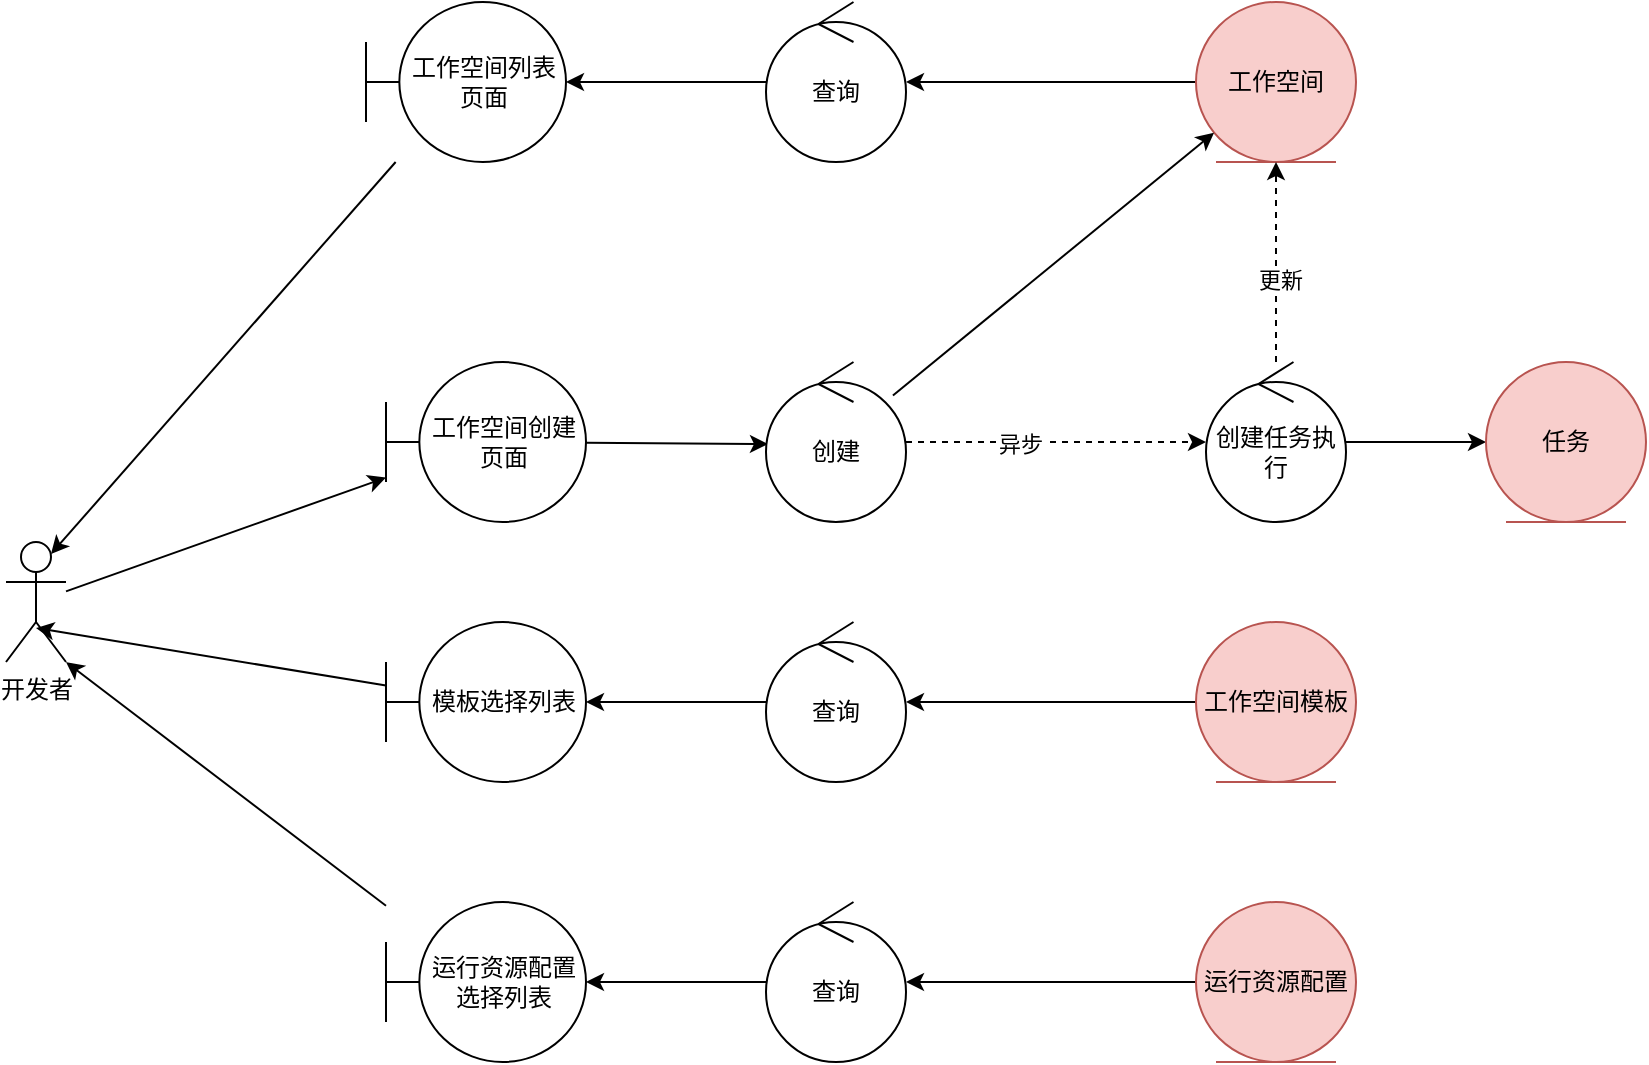 <mxfile>
    <diagram id="IDGVxpn3pse_Uq3YgccS" name="创建工作空间">
        <mxGraphModel dx="1016" dy="678" grid="1" gridSize="10" guides="1" tooltips="1" connect="1" arrows="1" fold="1" page="1" pageScale="1" pageWidth="827" pageHeight="1169" math="0" shadow="0">
            <root>
                <mxCell id="0"/>
                <mxCell id="1" parent="0"/>
                <mxCell id="15" style="edgeStyle=none;html=1;" parent="1" source="2" target="9" edge="1">
                    <mxGeometry relative="1" as="geometry"/>
                </mxCell>
                <mxCell id="2" value="开发者" style="shape=umlActor;verticalLabelPosition=bottom;verticalAlign=top;html=1;" parent="1" vertex="1">
                    <mxGeometry x="110" y="450" width="30" height="60" as="geometry"/>
                </mxCell>
                <mxCell id="etxt7aQ2lCyWIDj18NOP-49" style="edgeStyle=none;html=1;entryX=0.75;entryY=0.1;entryDx=0;entryDy=0;entryPerimeter=0;startArrow=none;startFill=0;endArrow=classic;endFill=1;" parent="1" source="3" target="2" edge="1">
                    <mxGeometry relative="1" as="geometry"/>
                </mxCell>
                <mxCell id="3" value="工作空间列表页面" style="shape=umlBoundary;whiteSpace=wrap;html=1;" parent="1" vertex="1">
                    <mxGeometry x="290" y="180" width="100" height="80" as="geometry"/>
                </mxCell>
                <mxCell id="8" style="edgeStyle=none;html=1;endArrow=none;endFill=0;startArrow=classic;startFill=1;" parent="1" source="4" target="5" edge="1">
                    <mxGeometry relative="1" as="geometry"/>
                </mxCell>
                <mxCell id="etxt7aQ2lCyWIDj18NOP-48" style="edgeStyle=none;html=1;startArrow=none;startFill=0;endArrow=classic;endFill=1;" parent="1" source="4" target="3" edge="1">
                    <mxGeometry relative="1" as="geometry"/>
                </mxCell>
                <mxCell id="4" value="查询" style="ellipse;shape=umlControl;whiteSpace=wrap;html=1;" parent="1" vertex="1">
                    <mxGeometry x="490" y="180" width="70" height="80" as="geometry"/>
                </mxCell>
                <mxCell id="5" value="工作空间" style="ellipse;shape=umlEntity;whiteSpace=wrap;html=1;fillColor=#f8cecc;strokeColor=#b85450;" parent="1" vertex="1">
                    <mxGeometry x="705" y="180" width="80" height="80" as="geometry"/>
                </mxCell>
                <mxCell id="22" style="edgeStyle=none;html=1;entryX=0.014;entryY=0.513;entryDx=0;entryDy=0;entryPerimeter=0;" parent="1" source="9" target="10" edge="1">
                    <mxGeometry relative="1" as="geometry"/>
                </mxCell>
                <mxCell id="9" value="工作空间创建页面" style="shape=umlBoundary;whiteSpace=wrap;html=1;" parent="1" vertex="1">
                    <mxGeometry x="300" y="360" width="100" height="80" as="geometry"/>
                </mxCell>
                <mxCell id="17" style="edgeStyle=none;html=1;" parent="1" source="10" target="5" edge="1">
                    <mxGeometry relative="1" as="geometry"/>
                </mxCell>
                <mxCell id="24" style="edgeStyle=none;html=1;dashed=1;" parent="1" source="10" target="23" edge="1">
                    <mxGeometry relative="1" as="geometry"/>
                </mxCell>
                <mxCell id="26" value="异步" style="edgeLabel;html=1;align=center;verticalAlign=middle;resizable=0;points=[];" parent="24" vertex="1" connectable="0">
                    <mxGeometry x="-0.247" y="-1" relative="1" as="geometry">
                        <mxPoint as="offset"/>
                    </mxGeometry>
                </mxCell>
                <mxCell id="10" value="创建" style="ellipse;shape=umlControl;whiteSpace=wrap;html=1;" parent="1" vertex="1">
                    <mxGeometry x="490" y="360" width="70" height="80" as="geometry"/>
                </mxCell>
                <mxCell id="etxt7aQ2lCyWIDj18NOP-44" style="edgeStyle=none;html=1;entryX=0.5;entryY=0.717;entryDx=0;entryDy=0;entryPerimeter=0;startArrow=none;startFill=0;endArrow=classic;endFill=1;" parent="1" source="18" target="2" edge="1">
                    <mxGeometry relative="1" as="geometry"/>
                </mxCell>
                <mxCell id="18" value="模板选择列表" style="shape=umlBoundary;whiteSpace=wrap;html=1;" parent="1" vertex="1">
                    <mxGeometry x="300" y="490" width="100" height="80" as="geometry"/>
                </mxCell>
                <mxCell id="etxt7aQ2lCyWIDj18NOP-45" style="edgeStyle=none;html=1;entryX=1;entryY=1;entryDx=0;entryDy=0;entryPerimeter=0;startArrow=none;startFill=0;endArrow=classic;endFill=1;" parent="1" source="20" target="2" edge="1">
                    <mxGeometry relative="1" as="geometry"/>
                </mxCell>
                <mxCell id="20" value="运行资源配置选择列表" style="shape=umlBoundary;whiteSpace=wrap;html=1;" parent="1" vertex="1">
                    <mxGeometry x="300" y="630" width="100" height="80" as="geometry"/>
                </mxCell>
                <mxCell id="27" style="edgeStyle=none;html=1;dashed=1;" parent="1" source="23" target="5" edge="1">
                    <mxGeometry relative="1" as="geometry"/>
                </mxCell>
                <mxCell id="28" value="更新" style="edgeLabel;html=1;align=center;verticalAlign=middle;resizable=0;points=[];" parent="27" vertex="1" connectable="0">
                    <mxGeometry x="-0.178" y="-2" relative="1" as="geometry">
                        <mxPoint as="offset"/>
                    </mxGeometry>
                </mxCell>
                <mxCell id="33" style="edgeStyle=none;html=1;entryX=0;entryY=0.5;entryDx=0;entryDy=0;startArrow=none;startFill=0;" parent="1" source="23" target="32" edge="1">
                    <mxGeometry relative="1" as="geometry"/>
                </mxCell>
                <mxCell id="23" value="创建任务执行" style="ellipse;shape=umlControl;whiteSpace=wrap;html=1;" parent="1" vertex="1">
                    <mxGeometry x="710" y="360" width="70" height="80" as="geometry"/>
                </mxCell>
                <mxCell id="32" value="任务" style="ellipse;shape=umlEntity;whiteSpace=wrap;html=1;fillColor=#f8cecc;strokeColor=#b85450;" parent="1" vertex="1">
                    <mxGeometry x="850" y="360" width="80" height="80" as="geometry"/>
                </mxCell>
                <mxCell id="etxt7aQ2lCyWIDj18NOP-46" style="edgeStyle=none;html=1;startArrow=none;startFill=0;endArrow=classic;endFill=1;" parent="1" source="35" target="18" edge="1">
                    <mxGeometry relative="1" as="geometry"/>
                </mxCell>
                <mxCell id="35" value="查询" style="ellipse;shape=umlControl;whiteSpace=wrap;html=1;" parent="1" vertex="1">
                    <mxGeometry x="490" y="490" width="70" height="80" as="geometry"/>
                </mxCell>
                <mxCell id="etxt7aQ2lCyWIDj18NOP-42" style="edgeStyle=none;html=1;startArrow=none;startFill=0;endArrow=classic;endFill=1;" parent="1" source="36" target="35" edge="1">
                    <mxGeometry relative="1" as="geometry"/>
                </mxCell>
                <mxCell id="36" value="工作空间模板" style="ellipse;shape=umlEntity;whiteSpace=wrap;html=1;fillColor=#f8cecc;strokeColor=#b85450;" parent="1" vertex="1">
                    <mxGeometry x="705" y="490" width="80" height="80" as="geometry"/>
                </mxCell>
                <mxCell id="etxt7aQ2lCyWIDj18NOP-47" style="edgeStyle=none;html=1;startArrow=none;startFill=0;endArrow=classic;endFill=1;" parent="1" source="39" target="20" edge="1">
                    <mxGeometry relative="1" as="geometry"/>
                </mxCell>
                <mxCell id="39" value="查询" style="ellipse;shape=umlControl;whiteSpace=wrap;html=1;" parent="1" vertex="1">
                    <mxGeometry x="490" y="630" width="70" height="80" as="geometry"/>
                </mxCell>
                <mxCell id="etxt7aQ2lCyWIDj18NOP-43" style="edgeStyle=none;html=1;startArrow=none;startFill=0;endArrow=classic;endFill=1;" parent="1" source="41" target="39" edge="1">
                    <mxGeometry relative="1" as="geometry"/>
                </mxCell>
                <mxCell id="41" value="运行资源配置" style="ellipse;shape=umlEntity;whiteSpace=wrap;html=1;fillColor=#f8cecc;strokeColor=#b85450;" parent="1" vertex="1">
                    <mxGeometry x="705" y="630" width="80" height="80" as="geometry"/>
                </mxCell>
            </root>
        </mxGraphModel>
    </diagram>
    <diagram id="yeJQH4tBxc30JaP64wpt" name="模板管理">
        <mxGraphModel dx="2278" dy="2138" grid="1" gridSize="10" guides="1" tooltips="1" connect="1" arrows="1" fold="1" page="1" pageScale="1" pageWidth="827" pageHeight="1169" math="0" shadow="0">
            <root>
                <mxCell id="0"/>
                <mxCell id="1" parent="0"/>
                <mxCell id="8K_17Q8uWAq0TFJDCVnj-10" style="edgeStyle=none;html=1;startArrow=none;startFill=0;fontSize=16;" edge="1" parent="1" source="OqWEFiyyIHxTmbvmUXVX-1" target="uy3te-0H02OB_nzeUCOm-2">
                    <mxGeometry relative="1" as="geometry"/>
                </mxCell>
                <mxCell id="FzZHe99dZFwPUrcgVN29-6" style="edgeStyle=none;html=1;startArrow=none;startFill=0;endArrow=classic;endFill=1;fontSize=16;" edge="1" parent="1" source="OqWEFiyyIHxTmbvmUXVX-1" target="FzZHe99dZFwPUrcgVN29-4">
                    <mxGeometry relative="1" as="geometry"/>
                </mxCell>
                <mxCell id="OqWEFiyyIHxTmbvmUXVX-1" value="开发者" style="shape=umlActor;verticalLabelPosition=bottom;verticalAlign=top;html=1;fontSize=16;" vertex="1" parent="1">
                    <mxGeometry x="-240" y="280" width="30" height="60" as="geometry"/>
                </mxCell>
                <mxCell id="PzICWuUkVmsD6b02UlB4-1" style="edgeStyle=none;html=1;entryX=0.9;entryY=0.883;entryDx=0;entryDy=0;entryPerimeter=0;startArrow=none;startFill=0;endArrow=classic;endFill=1;fontSize=16;" edge="1" parent="1" source="uy3te-0H02OB_nzeUCOm-1" target="OqWEFiyyIHxTmbvmUXVX-1">
                    <mxGeometry relative="1" as="geometry"/>
                </mxCell>
                <mxCell id="uy3te-0H02OB_nzeUCOm-1" value="个人模板列表页面" style="shape=umlBoundary;whiteSpace=wrap;html=1;fontSize=16;" vertex="1" parent="1">
                    <mxGeometry x="230" y="460" width="100" height="80" as="geometry"/>
                </mxCell>
                <mxCell id="PzICWuUkVmsD6b02UlB4-16" style="edgeStyle=none;html=1;startArrow=none;startFill=0;endArrow=classic;endFill=1;fontSize=16;" edge="1" parent="1" source="uy3te-0H02OB_nzeUCOm-2" target="PzICWuUkVmsD6b02UlB4-14">
                    <mxGeometry relative="1" as="geometry"/>
                </mxCell>
                <mxCell id="uy3te-0H02OB_nzeUCOm-2" value="创建个人自定义模板页面" style="shape=umlBoundary;whiteSpace=wrap;html=1;fontSize=16;" vertex="1" parent="1">
                    <mxGeometry x="230" y="690" width="100" height="80" as="geometry"/>
                </mxCell>
                <mxCell id="PzICWuUkVmsD6b02UlB4-2" style="edgeStyle=none;html=1;entryX=1;entryY=0.333;entryDx=0;entryDy=0;entryPerimeter=0;startArrow=none;startFill=0;endArrow=classic;endFill=1;fontSize=16;" edge="1" parent="1" source="8K_17Q8uWAq0TFJDCVnj-1" target="OqWEFiyyIHxTmbvmUXVX-1">
                    <mxGeometry relative="1" as="geometry"/>
                </mxCell>
                <mxCell id="8K_17Q8uWAq0TFJDCVnj-1" value="团队模板列表页面" style="shape=umlBoundary;whiteSpace=wrap;html=1;fontSize=16;" vertex="1" parent="1">
                    <mxGeometry x="230" y="280" width="100" height="80" as="geometry"/>
                </mxCell>
                <mxCell id="PzICWuUkVmsD6b02UlB4-3" style="edgeStyle=none;html=1;startArrow=classic;startFill=1;endArrow=classic;endFill=1;fontSize=16;" edge="1" parent="1" source="8K_17Q8uWAq0TFJDCVnj-2" target="OqWEFiyyIHxTmbvmUXVX-1">
                    <mxGeometry relative="1" as="geometry"/>
                </mxCell>
                <mxCell id="PzICWuUkVmsD6b02UlB4-5" style="edgeStyle=none;html=1;startArrow=classic;startFill=1;endArrow=classic;endFill=1;fontSize=16;" edge="1" parent="1" source="8K_17Q8uWAq0TFJDCVnj-2" target="8K_17Q8uWAq0TFJDCVnj-6">
                    <mxGeometry relative="1" as="geometry"/>
                </mxCell>
                <mxCell id="8K_17Q8uWAq0TFJDCVnj-2" value="收藏模板列表页面" style="shape=umlBoundary;whiteSpace=wrap;html=1;fontSize=16;" vertex="1" parent="1">
                    <mxGeometry x="230" y="100" width="100" height="80" as="geometry"/>
                </mxCell>
                <mxCell id="PzICWuUkVmsD6b02UlB4-8" style="edgeStyle=none;html=1;startArrow=none;startFill=0;endArrow=classic;endFill=1;fontSize=16;" edge="1" parent="1" source="8K_17Q8uWAq0TFJDCVnj-3" target="uy3te-0H02OB_nzeUCOm-1">
                    <mxGeometry relative="1" as="geometry"/>
                </mxCell>
                <mxCell id="PzICWuUkVmsD6b02UlB4-31" style="edgeStyle=none;html=1;startArrow=none;startFill=0;endArrow=classic;endFill=1;fontSize=16;" edge="1" parent="1" source="8K_17Q8uWAq0TFJDCVnj-3" target="PzICWuUkVmsD6b02UlB4-30">
                    <mxGeometry relative="1" as="geometry"/>
                </mxCell>
                <mxCell id="8K_17Q8uWAq0TFJDCVnj-3" value="查询" style="ellipse;shape=umlControl;whiteSpace=wrap;html=1;fontSize=16;" vertex="1" parent="1">
                    <mxGeometry x="470" y="460" width="70" height="80" as="geometry"/>
                </mxCell>
                <mxCell id="PzICWuUkVmsD6b02UlB4-7" style="edgeStyle=none;html=1;startArrow=none;startFill=0;endArrow=classic;endFill=1;fontSize=16;" edge="1" parent="1" source="8K_17Q8uWAq0TFJDCVnj-4" target="8K_17Q8uWAq0TFJDCVnj-1">
                    <mxGeometry relative="1" as="geometry"/>
                </mxCell>
                <mxCell id="8K_17Q8uWAq0TFJDCVnj-4" value="查询" style="ellipse;shape=umlControl;whiteSpace=wrap;html=1;fontSize=16;" vertex="1" parent="1">
                    <mxGeometry x="470" y="280" width="70" height="80" as="geometry"/>
                </mxCell>
                <mxCell id="PzICWuUkVmsD6b02UlB4-4" style="edgeStyle=none;html=1;startArrow=none;startFill=0;endArrow=classic;endFill=1;fontSize=16;" edge="1" parent="1" source="8K_17Q8uWAq0TFJDCVnj-5" target="8K_17Q8uWAq0TFJDCVnj-2">
                    <mxGeometry relative="1" as="geometry"/>
                </mxCell>
                <mxCell id="8K_17Q8uWAq0TFJDCVnj-5" value="查询" style="ellipse;shape=umlControl;whiteSpace=wrap;html=1;fontSize=16;" vertex="1" parent="1">
                    <mxGeometry x="470" y="50" width="70" height="80" as="geometry"/>
                </mxCell>
                <mxCell id="PzICWuUkVmsD6b02UlB4-19" style="edgeStyle=none;html=1;entryX=-0.012;entryY=0.713;entryDx=0;entryDy=0;entryPerimeter=0;startArrow=none;startFill=0;endArrow=classic;endFill=1;fontSize=16;" edge="1" parent="1" source="8K_17Q8uWAq0TFJDCVnj-6" target="PzICWuUkVmsD6b02UlB4-18">
                    <mxGeometry relative="1" as="geometry"/>
                </mxCell>
                <mxCell id="8K_17Q8uWAq0TFJDCVnj-6" value="取消收藏" style="ellipse;shape=umlControl;whiteSpace=wrap;html=1;fontSize=16;" vertex="1" parent="1">
                    <mxGeometry x="470" y="160" width="70" height="80" as="geometry"/>
                </mxCell>
                <mxCell id="PzICWuUkVmsD6b02UlB4-11" style="edgeStyle=none;html=1;startArrow=none;startFill=0;endArrow=classic;endFill=1;fontSize=16;" edge="1" parent="1" source="PzICWuUkVmsD6b02UlB4-9" target="8K_17Q8uWAq0TFJDCVnj-4">
                    <mxGeometry relative="1" as="geometry"/>
                </mxCell>
                <mxCell id="PzICWuUkVmsD6b02UlB4-9" value="团队模板" style="ellipse;shape=umlEntity;whiteSpace=wrap;html=1;fillColor=#f8cecc;strokeColor=#b85450;fontSize=16;" vertex="1" parent="1">
                    <mxGeometry x="700" y="280" width="80" height="80" as="geometry"/>
                </mxCell>
                <mxCell id="PzICWuUkVmsD6b02UlB4-22" style="edgeStyle=none;html=1;entryX=0;entryY=0.638;entryDx=0;entryDy=0;entryPerimeter=0;startArrow=none;startFill=0;endArrow=classic;endFill=1;fontSize=16;" edge="1" parent="1" source="PzICWuUkVmsD6b02UlB4-14" target="PzICWuUkVmsD6b02UlB4-17">
                    <mxGeometry relative="1" as="geometry"/>
                </mxCell>
                <mxCell id="PzICWuUkVmsD6b02UlB4-14" value="创建" style="ellipse;shape=umlControl;whiteSpace=wrap;html=1;fontSize=16;" vertex="1" parent="1">
                    <mxGeometry x="480" y="690" width="70" height="80" as="geometry"/>
                </mxCell>
                <mxCell id="PzICWuUkVmsD6b02UlB4-21" style="edgeStyle=none;html=1;startArrow=none;startFill=0;endArrow=classic;endFill=1;fontSize=16;" edge="1" parent="1" source="PzICWuUkVmsD6b02UlB4-17" target="8K_17Q8uWAq0TFJDCVnj-3">
                    <mxGeometry relative="1" as="geometry"/>
                </mxCell>
                <mxCell id="PzICWuUkVmsD6b02UlB4-17" value="个人模板" style="ellipse;shape=umlEntity;whiteSpace=wrap;html=1;fillColor=#f8cecc;strokeColor=#b85450;fontSize=16;" vertex="1" parent="1">
                    <mxGeometry x="700" y="560" width="80" height="80" as="geometry"/>
                </mxCell>
                <mxCell id="PzICWuUkVmsD6b02UlB4-20" style="edgeStyle=none;html=1;startArrow=none;startFill=0;endArrow=classic;endFill=1;fontSize=16;" edge="1" parent="1" source="PzICWuUkVmsD6b02UlB4-18" target="8K_17Q8uWAq0TFJDCVnj-5">
                    <mxGeometry relative="1" as="geometry"/>
                </mxCell>
                <mxCell id="PzICWuUkVmsD6b02UlB4-18" value="收藏模板" style="ellipse;shape=umlEntity;whiteSpace=wrap;html=1;fillColor=#f8cecc;strokeColor=#b85450;fontSize=16;" vertex="1" parent="1">
                    <mxGeometry x="700" y="50" width="80" height="80" as="geometry"/>
                </mxCell>
                <mxCell id="PzICWuUkVmsD6b02UlB4-28" style="edgeStyle=none;html=1;startArrow=none;startFill=0;endArrow=classic;endFill=1;fontSize=16;" edge="1" parent="1" source="PzICWuUkVmsD6b02UlB4-23" target="PzICWuUkVmsD6b02UlB4-26">
                    <mxGeometry relative="1" as="geometry"/>
                </mxCell>
                <mxCell id="PzICWuUkVmsD6b02UlB4-23" value="个人模板分享页面" style="shape=umlBoundary;whiteSpace=wrap;html=1;flipV=1;flipH=1;fontSize=16;" vertex="1" parent="1">
                    <mxGeometry x="1030" y="280" width="100" height="80" as="geometry"/>
                </mxCell>
                <mxCell id="PzICWuUkVmsD6b02UlB4-29" style="edgeStyle=none;html=1;startArrow=none;startFill=0;endArrow=classic;endFill=1;fontSize=16;" edge="1" parent="1" source="PzICWuUkVmsD6b02UlB4-24" target="PzICWuUkVmsD6b02UlB4-23">
                    <mxGeometry relative="1" as="geometry"/>
                </mxCell>
                <mxCell id="PzICWuUkVmsD6b02UlB4-24" value="开发者" style="shape=umlActor;verticalLabelPosition=bottom;verticalAlign=top;html=1;fontSize=16;" vertex="1" parent="1">
                    <mxGeometry x="1211" y="380" width="30" height="60" as="geometry"/>
                </mxCell>
                <mxCell id="PzICWuUkVmsD6b02UlB4-27" style="edgeStyle=none;html=1;startArrow=none;startFill=0;endArrow=classic;endFill=1;fontSize=16;" edge="1" parent="1" source="PzICWuUkVmsD6b02UlB4-26" target="PzICWuUkVmsD6b02UlB4-9">
                    <mxGeometry relative="1" as="geometry"/>
                </mxCell>
                <mxCell id="PzICWuUkVmsD6b02UlB4-26" value="共享" style="ellipse;shape=umlControl;whiteSpace=wrap;html=1;fontSize=16;" vertex="1" parent="1">
                    <mxGeometry x="870" y="280" width="70" height="80" as="geometry"/>
                </mxCell>
                <mxCell id="PzICWuUkVmsD6b02UlB4-32" style="edgeStyle=none;html=1;entryX=0;entryY=1;entryDx=0;entryDy=0;entryPerimeter=0;startArrow=none;startFill=0;endArrow=classic;endFill=1;fontSize=16;" edge="1" parent="1" source="PzICWuUkVmsD6b02UlB4-30" target="PzICWuUkVmsD6b02UlB4-24">
                    <mxGeometry relative="1" as="geometry"/>
                </mxCell>
                <mxCell id="PzICWuUkVmsD6b02UlB4-30" value="个人模板列表页面" style="shape=umlBoundary;whiteSpace=wrap;html=1;flipH=1;fontSize=16;" vertex="1" parent="1">
                    <mxGeometry x="1030" y="460" width="100" height="80" as="geometry"/>
                </mxCell>
                <mxCell id="FzZHe99dZFwPUrcgVN29-5" style="edgeStyle=none;html=1;entryX=0.5;entryY=0;entryDx=0;entryDy=0;entryPerimeter=0;startArrow=none;startFill=0;endArrow=classic;endFill=1;fontSize=16;" edge="1" parent="1" source="FzZHe99dZFwPUrcgVN29-1" target="OqWEFiyyIHxTmbvmUXVX-1">
                    <mxGeometry relative="1" as="geometry"/>
                </mxCell>
                <mxCell id="FzZHe99dZFwPUrcgVN29-1" value="系统模板列表页面" style="shape=umlBoundary;whiteSpace=wrap;html=1;fontSize=16;" vertex="1" parent="1">
                    <mxGeometry x="230" y="-220" width="100" height="80" as="geometry"/>
                </mxCell>
                <mxCell id="FzZHe99dZFwPUrcgVN29-8" style="edgeStyle=none;html=1;entryX=0.991;entryY=0.382;entryDx=0;entryDy=0;entryPerimeter=0;startArrow=none;startFill=0;endArrow=classic;endFill=1;fontSize=16;" edge="1" parent="1" source="FzZHe99dZFwPUrcgVN29-2" target="FzZHe99dZFwPUrcgVN29-1">
                    <mxGeometry relative="1" as="geometry"/>
                </mxCell>
                <mxCell id="FzZHe99dZFwPUrcgVN29-2" value="查询" style="ellipse;shape=umlControl;whiteSpace=wrap;html=1;fontSize=16;" vertex="1" parent="1">
                    <mxGeometry x="470" y="-230" width="70" height="80" as="geometry"/>
                </mxCell>
                <mxCell id="FzZHe99dZFwPUrcgVN29-7" style="edgeStyle=none;html=1;startArrow=none;startFill=0;endArrow=classic;endFill=1;fontSize=16;" edge="1" parent="1" source="FzZHe99dZFwPUrcgVN29-3" target="FzZHe99dZFwPUrcgVN29-2">
                    <mxGeometry relative="1" as="geometry"/>
                </mxCell>
                <mxCell id="FzZHe99dZFwPUrcgVN29-3" value="系统模板" style="ellipse;shape=umlEntity;whiteSpace=wrap;html=1;fillColor=#f8cecc;strokeColor=#b85450;fontSize=16;" vertex="1" parent="1">
                    <mxGeometry x="700" y="-110" width="80" height="80" as="geometry"/>
                </mxCell>
                <mxCell id="FzZHe99dZFwPUrcgVN29-10" style="edgeStyle=none;html=1;entryX=0.029;entryY=0.65;entryDx=0;entryDy=0;entryPerimeter=0;startArrow=none;startFill=0;endArrow=classic;endFill=1;fontSize=16;" edge="1" parent="1" source="FzZHe99dZFwPUrcgVN29-4" target="FzZHe99dZFwPUrcgVN29-9">
                    <mxGeometry relative="1" as="geometry"/>
                </mxCell>
                <mxCell id="FzZHe99dZFwPUrcgVN29-4" value="系统模板收藏功能" style="shape=umlBoundary;whiteSpace=wrap;html=1;fontSize=16;" vertex="1" parent="1">
                    <mxGeometry x="230" y="-70" width="100" height="80" as="geometry"/>
                </mxCell>
                <mxCell id="FzZHe99dZFwPUrcgVN29-11" style="edgeStyle=none;html=1;startArrow=none;startFill=0;endArrow=classic;endFill=1;fontSize=16;" edge="1" parent="1" source="FzZHe99dZFwPUrcgVN29-9" target="PzICWuUkVmsD6b02UlB4-18">
                    <mxGeometry relative="1" as="geometry"/>
                </mxCell>
                <mxCell id="FzZHe99dZFwPUrcgVN29-9" value="收藏" style="ellipse;shape=umlControl;whiteSpace=wrap;html=1;fontSize=16;" vertex="1" parent="1">
                    <mxGeometry x="470" y="-80" width="70" height="80" as="geometry"/>
                </mxCell>
            </root>
        </mxGraphModel>
    </diagram>
    <diagram id="Flgzh8cfKd3QCi1p3TJr" name="工作空间管理">
        <mxGraphModel dx="1195" dy="798" grid="1" gridSize="10" guides="1" tooltips="1" connect="1" arrows="1" fold="1" page="1" pageScale="1" pageWidth="827" pageHeight="1169" math="0" shadow="0">
            <root>
                <mxCell id="0"/>
                <mxCell id="1" parent="0"/>
                <mxCell id="9vwQvxbasJ-O5W1-tqDd-18" style="edgeStyle=none;html=1;fontSize=15;" edge="1" parent="1" source="9vwQvxbasJ-O5W1-tqDd-1" target="9vwQvxbasJ-O5W1-tqDd-5">
                    <mxGeometry relative="1" as="geometry"/>
                </mxCell>
                <mxCell id="9vwQvxbasJ-O5W1-tqDd-41" style="edgeStyle=none;html=1;fontSize=15;" edge="1" parent="1" source="9vwQvxbasJ-O5W1-tqDd-1" target="9vwQvxbasJ-O5W1-tqDd-6">
                    <mxGeometry relative="1" as="geometry"/>
                </mxCell>
                <mxCell id="9vwQvxbasJ-O5W1-tqDd-1" value="开发者" style="shape=umlActor;verticalLabelPosition=bottom;verticalAlign=top;html=1;fontSize=15;" vertex="1" parent="1">
                    <mxGeometry x="1430" y="450" width="30" height="60" as="geometry"/>
                </mxCell>
                <mxCell id="9vwQvxbasJ-O5W1-tqDd-22" style="edgeStyle=none;html=1;entryX=0.75;entryY=0.1;entryDx=0;entryDy=0;entryPerimeter=0;fontSize=15;" edge="1" parent="1" source="9vwQvxbasJ-O5W1-tqDd-2" target="9vwQvxbasJ-O5W1-tqDd-16">
                    <mxGeometry relative="1" as="geometry"/>
                </mxCell>
                <mxCell id="9vwQvxbasJ-O5W1-tqDd-2" value="工作空间列表界面" style="shape=umlBoundary;whiteSpace=wrap;html=1;fontSize=15;" vertex="1" parent="1">
                    <mxGeometry x="300" y="190" width="100" height="80" as="geometry"/>
                </mxCell>
                <mxCell id="9vwQvxbasJ-O5W1-tqDd-29" style="edgeStyle=none;html=1;fontSize=15;" edge="1" parent="1" source="9vwQvxbasJ-O5W1-tqDd-3" target="9vwQvxbasJ-O5W1-tqDd-9">
                    <mxGeometry relative="1" as="geometry"/>
                </mxCell>
                <mxCell id="9vwQvxbasJ-O5W1-tqDd-3" value="停止工作空间功能" style="shape=umlBoundary;whiteSpace=wrap;html=1;fontSize=15;" vertex="1" parent="1">
                    <mxGeometry x="300" y="310" width="100" height="80" as="geometry"/>
                </mxCell>
                <mxCell id="9vwQvxbasJ-O5W1-tqDd-30" style="edgeStyle=none;html=1;fontSize=15;" edge="1" parent="1" source="9vwQvxbasJ-O5W1-tqDd-4" target="9vwQvxbasJ-O5W1-tqDd-10">
                    <mxGeometry relative="1" as="geometry"/>
                </mxCell>
                <mxCell id="9vwQvxbasJ-O5W1-tqDd-4" value="重启工作空间功能" style="shape=umlBoundary;whiteSpace=wrap;html=1;fontSize=15;" vertex="1" parent="1">
                    <mxGeometry x="300" y="420" width="100" height="80" as="geometry"/>
                </mxCell>
                <mxCell id="9vwQvxbasJ-O5W1-tqDd-19" style="edgeStyle=none;html=1;fontSize=15;" edge="1" parent="1" source="9vwQvxbasJ-O5W1-tqDd-5" target="9vwQvxbasJ-O5W1-tqDd-11">
                    <mxGeometry relative="1" as="geometry"/>
                </mxCell>
                <mxCell id="9vwQvxbasJ-O5W1-tqDd-5" value="挂载数据空间功能" style="shape=umlBoundary;whiteSpace=wrap;html=1;flipH=1;fontSize=15;" vertex="1" parent="1">
                    <mxGeometry x="1261" y="500" width="100" height="80" as="geometry"/>
                </mxCell>
                <mxCell id="9vwQvxbasJ-O5W1-tqDd-32" style="edgeStyle=none;html=1;fontSize=15;" edge="1" parent="1" source="9vwQvxbasJ-O5W1-tqDd-6" target="9vwQvxbasJ-O5W1-tqDd-12">
                    <mxGeometry relative="1" as="geometry"/>
                </mxCell>
                <mxCell id="9vwQvxbasJ-O5W1-tqDd-6" value="制作镜像功能" style="shape=umlBoundary;whiteSpace=wrap;html=1;fontSize=15;flipH=1;" vertex="1" parent="1">
                    <mxGeometry x="1261" y="290" width="100" height="80" as="geometry"/>
                </mxCell>
                <mxCell id="9vwQvxbasJ-O5W1-tqDd-31" style="edgeStyle=none;html=1;fontSize=15;" edge="1" parent="1" source="9vwQvxbasJ-O5W1-tqDd-7" target="9vwQvxbasJ-O5W1-tqDd-13">
                    <mxGeometry relative="1" as="geometry"/>
                </mxCell>
                <mxCell id="9vwQvxbasJ-O5W1-tqDd-7" value="删除工作空间功能" style="shape=umlBoundary;whiteSpace=wrap;html=1;fontSize=15;" vertex="1" parent="1">
                    <mxGeometry x="300" y="550" width="100" height="80" as="geometry"/>
                </mxCell>
                <mxCell id="9vwQvxbasJ-O5W1-tqDd-27" style="edgeStyle=none;html=1;fontSize=15;" edge="1" parent="1" source="9vwQvxbasJ-O5W1-tqDd-8" target="9vwQvxbasJ-O5W1-tqDd-2">
                    <mxGeometry relative="1" as="geometry"/>
                </mxCell>
                <mxCell id="9vwQvxbasJ-O5W1-tqDd-8" value="查询" style="ellipse;shape=umlControl;whiteSpace=wrap;html=1;fontSize=15;" vertex="1" parent="1">
                    <mxGeometry x="550" y="190" width="70" height="80" as="geometry"/>
                </mxCell>
                <mxCell id="9vwQvxbasJ-O5W1-tqDd-49" style="edgeStyle=none;html=1;fontSize=15;dashed=1;" edge="1" parent="1" source="9vwQvxbasJ-O5W1-tqDd-9" target="9vwQvxbasJ-O5W1-tqDd-48">
                    <mxGeometry relative="1" as="geometry"/>
                </mxCell>
                <mxCell id="9vwQvxbasJ-O5W1-tqDd-9" value="停止" style="ellipse;shape=umlControl;whiteSpace=wrap;html=1;fontSize=15;" vertex="1" parent="1">
                    <mxGeometry x="550" y="310" width="70" height="80" as="geometry"/>
                </mxCell>
                <mxCell id="9vwQvxbasJ-O5W1-tqDd-50" style="edgeStyle=none;html=1;fontSize=15;dashed=1;" edge="1" parent="1" source="9vwQvxbasJ-O5W1-tqDd-10" target="9vwQvxbasJ-O5W1-tqDd-48">
                    <mxGeometry relative="1" as="geometry"/>
                </mxCell>
                <mxCell id="9vwQvxbasJ-O5W1-tqDd-10" value="重启" style="ellipse;shape=umlControl;whiteSpace=wrap;html=1;fontSize=15;" vertex="1" parent="1">
                    <mxGeometry x="550" y="420" width="70" height="80" as="geometry"/>
                </mxCell>
                <mxCell id="9vwQvxbasJ-O5W1-tqDd-20" style="edgeStyle=none;html=1;fontSize=15;" edge="1" parent="1" source="9vwQvxbasJ-O5W1-tqDd-11" target="9vwQvxbasJ-O5W1-tqDd-34">
                    <mxGeometry relative="1" as="geometry"/>
                </mxCell>
                <mxCell id="9vwQvxbasJ-O5W1-tqDd-11" value="挂载数据空间" style="ellipse;shape=umlControl;whiteSpace=wrap;html=1;fontSize=15;" vertex="1" parent="1">
                    <mxGeometry x="1130" y="500" width="70" height="80" as="geometry"/>
                </mxCell>
                <mxCell id="9vwQvxbasJ-O5W1-tqDd-56" style="edgeStyle=none;html=1;fontSize=15;dashed=1;" edge="1" parent="1" source="9vwQvxbasJ-O5W1-tqDd-12" target="9vwQvxbasJ-O5W1-tqDd-58">
                    <mxGeometry relative="1" as="geometry"/>
                </mxCell>
                <mxCell id="9vwQvxbasJ-O5W1-tqDd-12" value="制作镜像" style="ellipse;shape=umlControl;whiteSpace=wrap;html=1;fontSize=15;" vertex="1" parent="1">
                    <mxGeometry x="1120" y="290" width="70" height="80" as="geometry"/>
                </mxCell>
                <mxCell id="9vwQvxbasJ-O5W1-tqDd-51" style="edgeStyle=none;html=1;fontSize=15;dashed=1;" edge="1" parent="1" source="9vwQvxbasJ-O5W1-tqDd-13" target="9vwQvxbasJ-O5W1-tqDd-48">
                    <mxGeometry relative="1" as="geometry"/>
                </mxCell>
                <mxCell id="9vwQvxbasJ-O5W1-tqDd-13" value="删除销毁" style="ellipse;shape=umlControl;whiteSpace=wrap;html=1;fontSize=15;" vertex="1" parent="1">
                    <mxGeometry x="550" y="550" width="70" height="80" as="geometry"/>
                </mxCell>
                <mxCell id="9vwQvxbasJ-O5W1-tqDd-26" style="edgeStyle=none;html=1;fontSize=15;" edge="1" parent="1" source="9vwQvxbasJ-O5W1-tqDd-14" target="9vwQvxbasJ-O5W1-tqDd-8">
                    <mxGeometry relative="1" as="geometry"/>
                </mxCell>
                <mxCell id="9vwQvxbasJ-O5W1-tqDd-60" style="edgeStyle=none;html=1;fontSize=15;" edge="1" parent="1" source="9vwQvxbasJ-O5W1-tqDd-14" target="9vwQvxbasJ-O5W1-tqDd-58">
                    <mxGeometry relative="1" as="geometry"/>
                </mxCell>
                <mxCell id="9vwQvxbasJ-O5W1-tqDd-14" value="工作空间" style="ellipse;shape=umlEntity;whiteSpace=wrap;html=1;fontSize=15;fillColor=#f8cecc;strokeColor=#b85450;" vertex="1" parent="1">
                    <mxGeometry x="740" y="190" width="80" height="80" as="geometry"/>
                </mxCell>
                <mxCell id="9vwQvxbasJ-O5W1-tqDd-39" style="edgeStyle=none;html=1;entryX=0;entryY=0.75;entryDx=0;entryDy=0;entryPerimeter=0;fontSize=15;" edge="1" parent="1" source="9vwQvxbasJ-O5W1-tqDd-15" target="9vwQvxbasJ-O5W1-tqDd-11">
                    <mxGeometry relative="1" as="geometry"/>
                </mxCell>
                <mxCell id="9vwQvxbasJ-O5W1-tqDd-46" style="edgeStyle=none;html=1;fontSize=15;" edge="1" parent="1" source="9vwQvxbasJ-O5W1-tqDd-15" target="9vwQvxbasJ-O5W1-tqDd-45">
                    <mxGeometry relative="1" as="geometry"/>
                </mxCell>
                <mxCell id="9vwQvxbasJ-O5W1-tqDd-15" value="数据空间" style="ellipse;shape=umlEntity;whiteSpace=wrap;html=1;fontSize=15;fillColor=#f8cecc;strokeColor=#b85450;" vertex="1" parent="1">
                    <mxGeometry x="960" y="610" width="80" height="80" as="geometry"/>
                </mxCell>
                <mxCell id="9vwQvxbasJ-O5W1-tqDd-21" style="edgeStyle=none;html=1;entryX=0.003;entryY=0.768;entryDx=0;entryDy=0;entryPerimeter=0;fontSize=15;" edge="1" parent="1" source="9vwQvxbasJ-O5W1-tqDd-16" target="9vwQvxbasJ-O5W1-tqDd-3">
                    <mxGeometry relative="1" as="geometry"/>
                </mxCell>
                <mxCell id="9vwQvxbasJ-O5W1-tqDd-23" style="edgeStyle=none;html=1;fontSize=15;" edge="1" parent="1" source="9vwQvxbasJ-O5W1-tqDd-16" target="9vwQvxbasJ-O5W1-tqDd-4">
                    <mxGeometry relative="1" as="geometry"/>
                </mxCell>
                <mxCell id="9vwQvxbasJ-O5W1-tqDd-24" style="edgeStyle=none;html=1;fontSize=15;" edge="1" parent="1" source="9vwQvxbasJ-O5W1-tqDd-16" target="9vwQvxbasJ-O5W1-tqDd-7">
                    <mxGeometry relative="1" as="geometry"/>
                </mxCell>
                <mxCell id="9vwQvxbasJ-O5W1-tqDd-16" value="开发者" style="shape=umlActor;verticalLabelPosition=bottom;verticalAlign=top;html=1;fontSize=15;" vertex="1" parent="1">
                    <mxGeometry x="100" y="380" width="30" height="60" as="geometry"/>
                </mxCell>
                <mxCell id="9vwQvxbasJ-O5W1-tqDd-17" value="镜像" style="ellipse;shape=umlEntity;whiteSpace=wrap;html=1;fontSize=15;fillColor=#f8cecc;strokeColor=#b85450;" vertex="1" parent="1">
                    <mxGeometry x="960" y="190" width="80" height="80" as="geometry"/>
                </mxCell>
                <mxCell id="9vwQvxbasJ-O5W1-tqDd-59" style="edgeStyle=none;html=1;fontSize=15;" edge="1" parent="1" source="9vwQvxbasJ-O5W1-tqDd-34" target="9vwQvxbasJ-O5W1-tqDd-58">
                    <mxGeometry relative="1" as="geometry"/>
                </mxCell>
                <mxCell id="9vwQvxbasJ-O5W1-tqDd-34" value="运行容器" style="ellipse;shape=umlEntity;whiteSpace=wrap;html=1;fontSize=15;fillColor=#f8cecc;strokeColor=#b85450;" vertex="1" parent="1">
                    <mxGeometry x="960" y="420" width="80" height="80" as="geometry"/>
                </mxCell>
                <mxCell id="9vwQvxbasJ-O5W1-tqDd-44" style="edgeStyle=none;html=1;fontSize=15;" edge="1" parent="1" source="9vwQvxbasJ-O5W1-tqDd-42" target="9vwQvxbasJ-O5W1-tqDd-1">
                    <mxGeometry relative="1" as="geometry"/>
                </mxCell>
                <mxCell id="9vwQvxbasJ-O5W1-tqDd-42" value="数据空间列表界面" style="shape=umlBoundary;whiteSpace=wrap;html=1;flipH=1;fontSize=15;" vertex="1" parent="1">
                    <mxGeometry x="1261" y="650" width="100" height="80" as="geometry"/>
                </mxCell>
                <mxCell id="9vwQvxbasJ-O5W1-tqDd-47" style="edgeStyle=none;html=1;fontSize=15;" edge="1" parent="1" source="9vwQvxbasJ-O5W1-tqDd-45" target="9vwQvxbasJ-O5W1-tqDd-42">
                    <mxGeometry relative="1" as="geometry"/>
                </mxCell>
                <mxCell id="9vwQvxbasJ-O5W1-tqDd-45" value="查询" style="ellipse;shape=umlControl;whiteSpace=wrap;html=1;fontSize=15;" vertex="1" parent="1">
                    <mxGeometry x="1130" y="650" width="70" height="80" as="geometry"/>
                </mxCell>
                <mxCell id="9vwQvxbasJ-O5W1-tqDd-52" style="edgeStyle=none;html=1;fontSize=15;" edge="1" parent="1" source="9vwQvxbasJ-O5W1-tqDd-48" target="9vwQvxbasJ-O5W1-tqDd-34">
                    <mxGeometry relative="1" as="geometry"/>
                </mxCell>
                <mxCell id="9vwQvxbasJ-O5W1-tqDd-54" style="edgeStyle=none;html=1;fontSize=15;" edge="1" parent="1" source="9vwQvxbasJ-O5W1-tqDd-48" target="9vwQvxbasJ-O5W1-tqDd-53">
                    <mxGeometry relative="1" as="geometry"/>
                </mxCell>
                <mxCell id="9vwQvxbasJ-O5W1-tqDd-55" style="edgeStyle=none;html=1;fontSize=15;" edge="1" parent="1" source="9vwQvxbasJ-O5W1-tqDd-48" target="9vwQvxbasJ-O5W1-tqDd-14">
                    <mxGeometry relative="1" as="geometry"/>
                </mxCell>
                <mxCell id="9vwQvxbasJ-O5W1-tqDd-57" style="edgeStyle=none;html=1;fontSize=15;" edge="1" parent="1" source="9vwQvxbasJ-O5W1-tqDd-58" target="9vwQvxbasJ-O5W1-tqDd-17">
                    <mxGeometry relative="1" as="geometry"/>
                </mxCell>
                <mxCell id="9vwQvxbasJ-O5W1-tqDd-48" value="执行异步任务" style="ellipse;shape=umlControl;whiteSpace=wrap;html=1;fontSize=15;" vertex="1" parent="1">
                    <mxGeometry x="745" y="420" width="70" height="80" as="geometry"/>
                </mxCell>
                <mxCell id="9vwQvxbasJ-O5W1-tqDd-53" value="任务" style="ellipse;shape=umlEntity;whiteSpace=wrap;html=1;fontSize=15;fillColor=#f8cecc;strokeColor=#b85450;" vertex="1" parent="1">
                    <mxGeometry x="740" y="610" width="80" height="80" as="geometry"/>
                </mxCell>
                <mxCell id="9vwQvxbasJ-O5W1-tqDd-58" value="执行异步任务" style="ellipse;shape=umlControl;whiteSpace=wrap;html=1;fontSize=15;" vertex="1" parent="1">
                    <mxGeometry x="870" y="290" width="70" height="80" as="geometry"/>
                </mxCell>
            </root>
        </mxGraphModel>
    </diagram>
</mxfile>